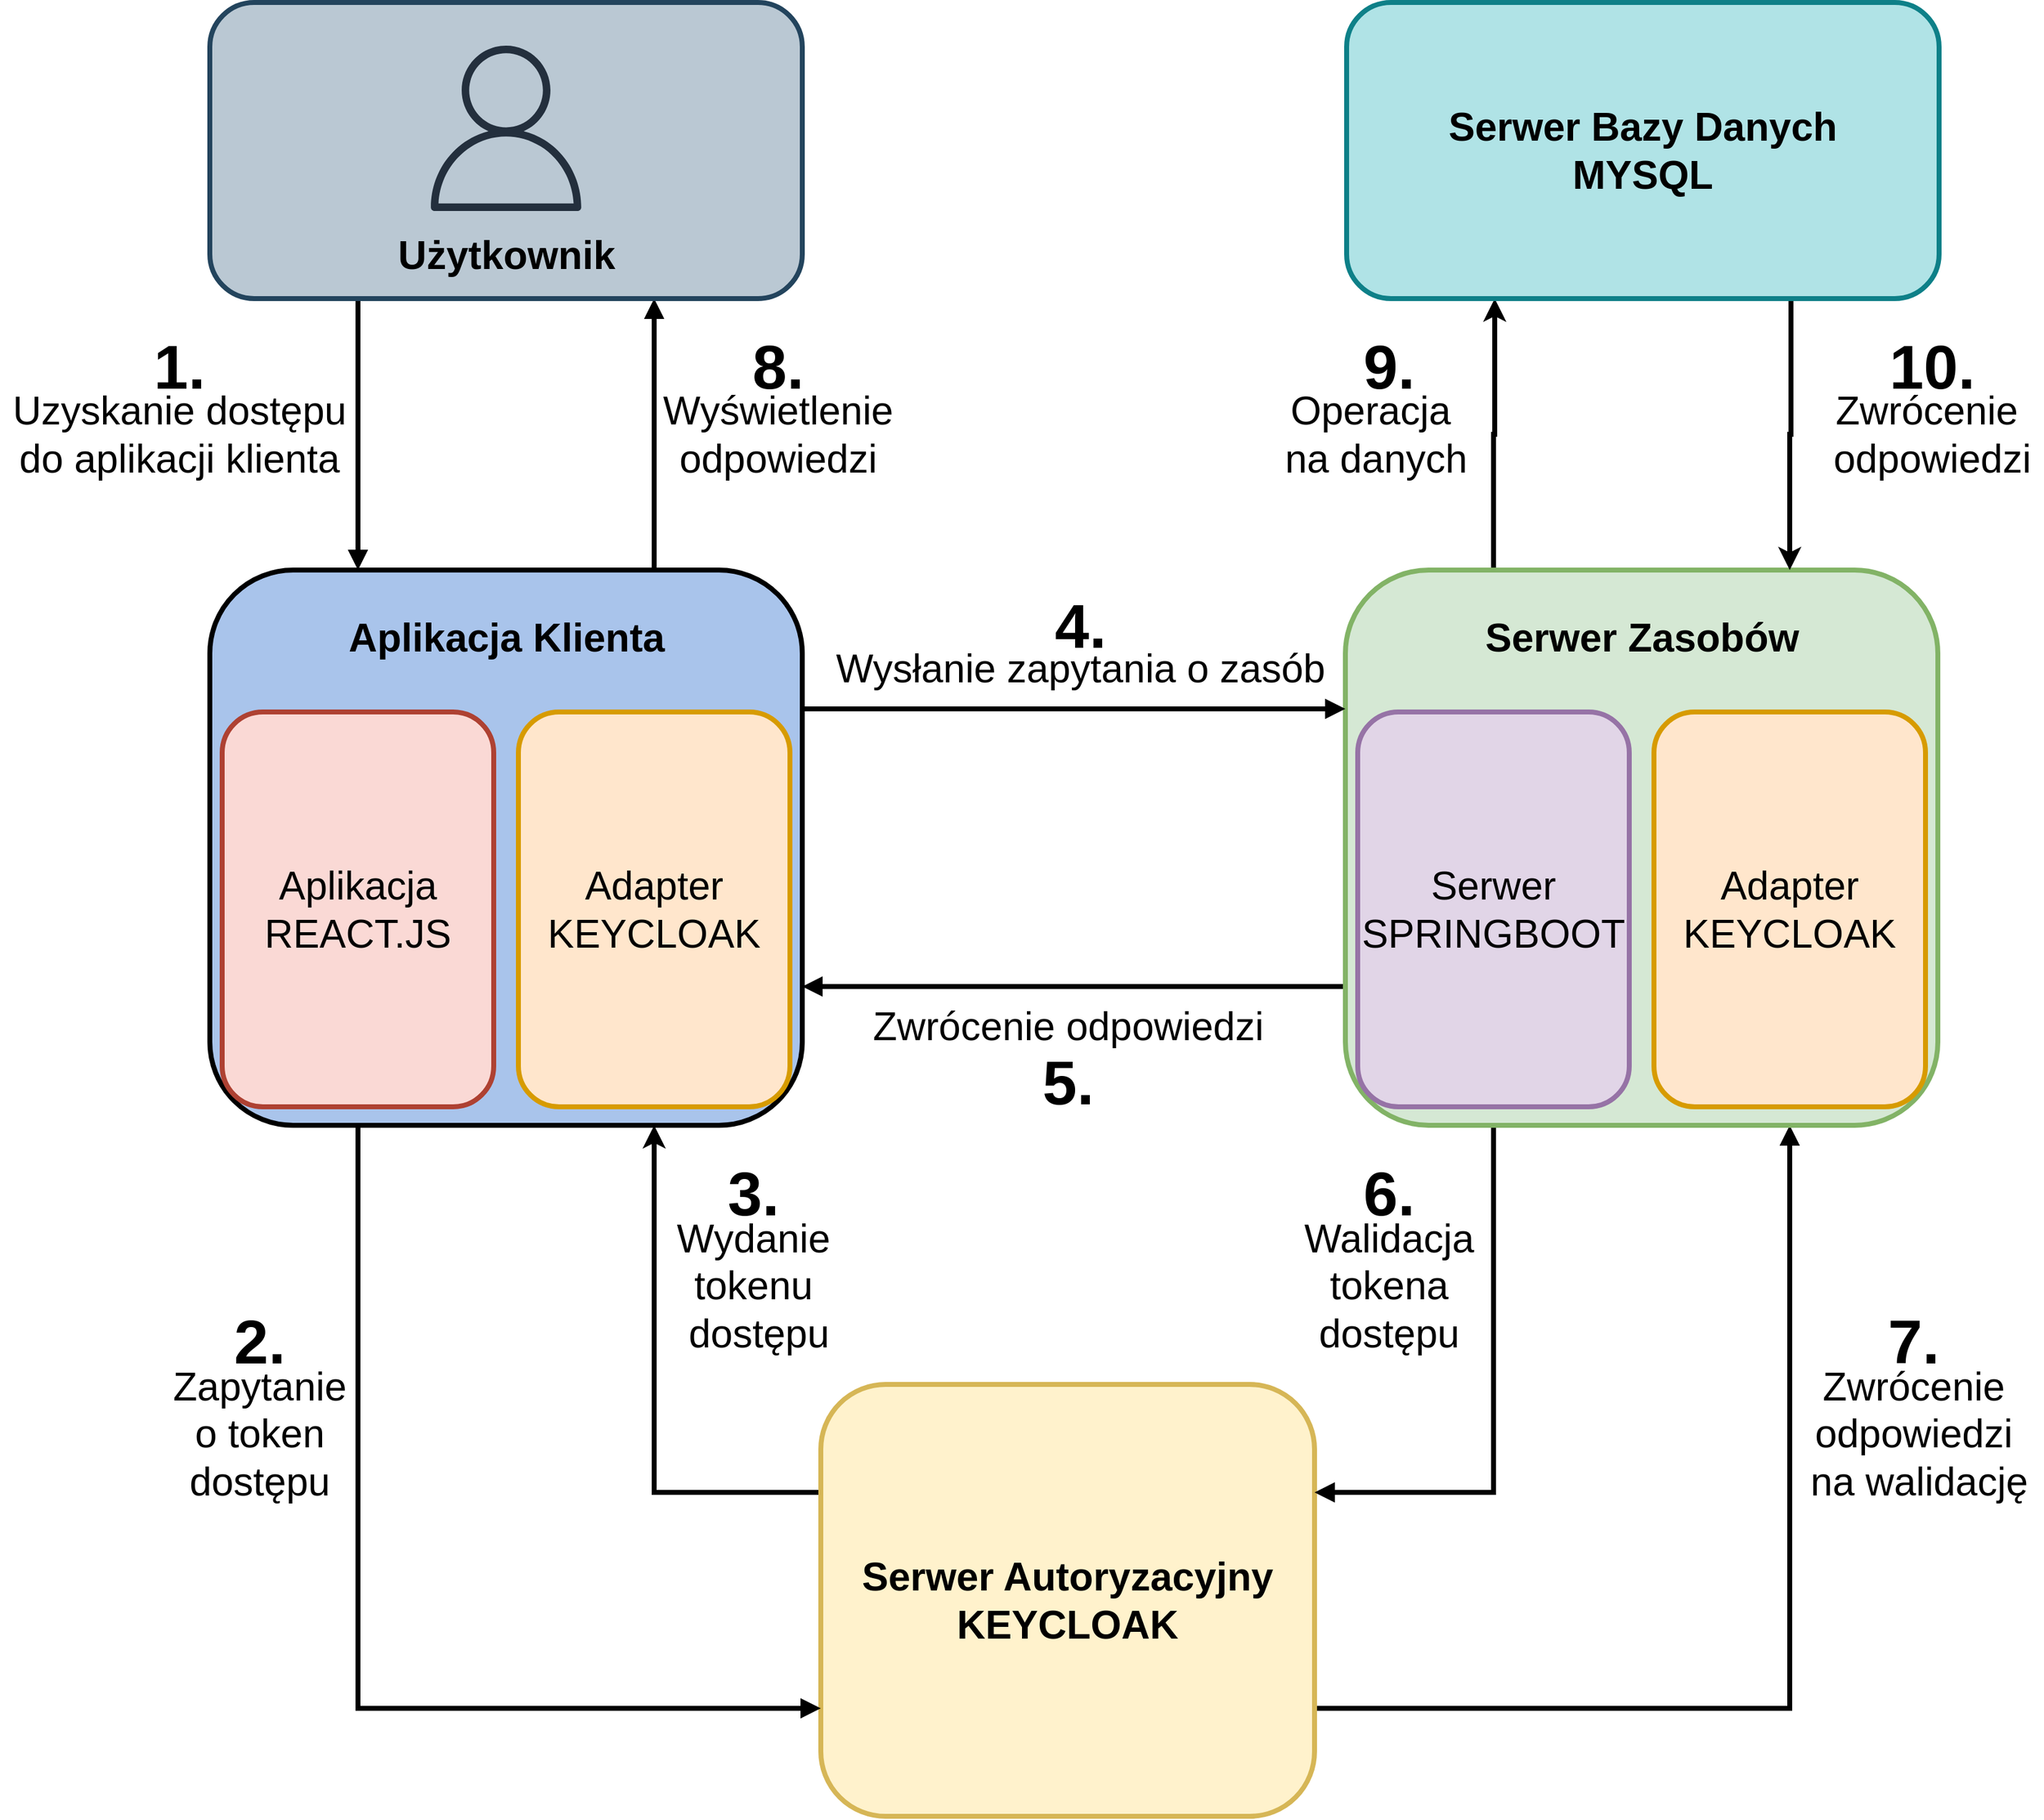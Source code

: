 <mxfile version="15.7.3" type="device"><diagram id="tul-33cusbJCAUM83Fv0" name="Strona-1"><mxGraphModel dx="2755" dy="3332" grid="1" gridSize="10" guides="1" tooltips="1" connect="1" arrows="1" fold="1" page="1" pageScale="1" pageWidth="827" pageHeight="1169" math="0" shadow="0"><root><mxCell id="0"/><mxCell id="1" parent="0"/><mxCell id="j5rOdwyWGJmOr5cOyLGO-9" style="edgeStyle=orthogonalEdgeStyle;rounded=0;orthogonalLoop=1;jettySize=auto;html=1;exitX=1;exitY=0.75;exitDx=0;exitDy=0;entryX=0.75;entryY=1;entryDx=0;entryDy=0;fontSize=16;fontColor=#000000;strokeWidth=4;endArrow=block;endFill=1;targetPerimeterSpacing=0;" parent="1" source="j5rOdwyWGJmOr5cOyLGO-1" target="j5rOdwyWGJmOr5cOyLGO-2" edge="1"><mxGeometry relative="1" as="geometry"/></mxCell><mxCell id="j5rOdwyWGJmOr5cOyLGO-12" style="edgeStyle=orthogonalEdgeStyle;rounded=0;orthogonalLoop=1;jettySize=auto;html=1;exitX=0;exitY=0.25;exitDx=0;exitDy=0;entryX=0.75;entryY=1;entryDx=0;entryDy=0;fontSize=16;fontColor=#000000;strokeWidth=4;" parent="1" source="j5rOdwyWGJmOr5cOyLGO-1" target="j5rOdwyWGJmOr5cOyLGO-3" edge="1"><mxGeometry relative="1" as="geometry"/></mxCell><mxCell id="j5rOdwyWGJmOr5cOyLGO-1" value="&lt;font style=&quot;font-size: 32px&quot;&gt;Serwer Autoryzacyjny&lt;br&gt;KEYCLOAK&lt;/font&gt;" style="rounded=1;whiteSpace=wrap;html=1;fontStyle=1;fontSize=20;labelBackgroundColor=none;fillColor=#fff2cc;strokeColor=#d6b656;strokeWidth=4;" parent="1" vertex="1"><mxGeometry x="815" y="740" width="400" height="350" as="geometry"/></mxCell><mxCell id="j5rOdwyWGJmOr5cOyLGO-8" style="edgeStyle=orthogonalEdgeStyle;rounded=0;orthogonalLoop=1;jettySize=auto;html=1;exitX=0;exitY=0.75;exitDx=0;exitDy=0;entryX=1;entryY=0.75;entryDx=0;entryDy=0;fontSize=16;fontColor=#000000;strokeWidth=4;endArrow=block;endFill=1;" parent="1" source="j5rOdwyWGJmOr5cOyLGO-2" target="j5rOdwyWGJmOr5cOyLGO-3" edge="1"><mxGeometry relative="1" as="geometry"/></mxCell><mxCell id="j5rOdwyWGJmOr5cOyLGO-10" style="edgeStyle=orthogonalEdgeStyle;rounded=0;orthogonalLoop=1;jettySize=auto;html=1;fontSize=16;fontColor=#000000;strokeWidth=4;endArrow=block;endFill=1;exitX=0.25;exitY=1;exitDx=0;exitDy=0;entryX=1;entryY=0.25;entryDx=0;entryDy=0;" parent="1" source="j5rOdwyWGJmOr5cOyLGO-2" target="j5rOdwyWGJmOr5cOyLGO-1" edge="1"><mxGeometry relative="1" as="geometry"><mxPoint x="830" y="480" as="sourcePoint"/><mxPoint x="807" y="760" as="targetPoint"/></mxGeometry></mxCell><mxCell id="sf2csniWYRz4lhS1v00--3" style="edgeStyle=orthogonalEdgeStyle;rounded=0;orthogonalLoop=1;jettySize=auto;html=1;exitX=0.25;exitY=0;exitDx=0;exitDy=0;entryX=0.25;entryY=1;entryDx=0;entryDy=0;strokeWidth=4;" edge="1" parent="1" source="j5rOdwyWGJmOr5cOyLGO-2" target="sf2csniWYRz4lhS1v00--1"><mxGeometry relative="1" as="geometry"/></mxCell><mxCell id="j5rOdwyWGJmOr5cOyLGO-2" value="" style="rounded=1;whiteSpace=wrap;html=1;fontStyle=1;fontSize=20;labelBackgroundColor=none;fillColor=#d5e8d4;strokeColor=#82b366;strokeWidth=4;" parent="1" vertex="1"><mxGeometry x="1240" y="80" width="480" height="450" as="geometry"/></mxCell><mxCell id="j5rOdwyWGJmOr5cOyLGO-7" style="edgeStyle=orthogonalEdgeStyle;rounded=0;orthogonalLoop=1;jettySize=auto;html=1;exitX=1;exitY=0.25;exitDx=0;exitDy=0;entryX=0;entryY=0.25;entryDx=0;entryDy=0;fontSize=16;fontColor=#000000;strokeWidth=4;endArrow=block;endFill=1;targetPerimeterSpacing=0;" parent="1" source="j5rOdwyWGJmOr5cOyLGO-3" target="j5rOdwyWGJmOr5cOyLGO-2" edge="1"><mxGeometry relative="1" as="geometry"/></mxCell><mxCell id="j5rOdwyWGJmOr5cOyLGO-11" style="edgeStyle=orthogonalEdgeStyle;rounded=0;orthogonalLoop=1;jettySize=auto;html=1;exitX=0.25;exitY=1;exitDx=0;exitDy=0;entryX=0;entryY=0.75;entryDx=0;entryDy=0;fontSize=16;fontColor=#000000;strokeWidth=4;endArrow=block;endFill=1;targetPerimeterSpacing=0;" parent="1" source="j5rOdwyWGJmOr5cOyLGO-3" target="j5rOdwyWGJmOr5cOyLGO-1" edge="1"><mxGeometry relative="1" as="geometry"/></mxCell><mxCell id="j5rOdwyWGJmOr5cOyLGO-24" style="edgeStyle=orthogonalEdgeStyle;rounded=0;orthogonalLoop=1;jettySize=auto;html=1;fontSize=16;fontColor=#000000;startArrow=block;startFill=1;endArrow=none;endFill=0;targetPerimeterSpacing=0;strokeWidth=4;entryX=0.25;entryY=1;entryDx=0;entryDy=0;exitX=0.25;exitY=0;exitDx=0;exitDy=0;" parent="1" source="j5rOdwyWGJmOr5cOyLGO-3" target="gYcyfmYoxR2V16T-hepv-8" edge="1"><mxGeometry relative="1" as="geometry"><mxPoint x="470" y="90" as="targetPoint"/><mxPoint x="310" y="150" as="sourcePoint"/></mxGeometry></mxCell><mxCell id="j5rOdwyWGJmOr5cOyLGO-25" style="edgeStyle=orthogonalEdgeStyle;rounded=0;orthogonalLoop=1;jettySize=auto;html=1;fontSize=16;fontColor=#000000;startArrow=none;startFill=0;endArrow=block;endFill=1;targetPerimeterSpacing=0;strokeWidth=4;entryX=0.75;entryY=1;entryDx=0;entryDy=0;exitX=0.75;exitY=0;exitDx=0;exitDy=0;" parent="1" source="j5rOdwyWGJmOr5cOyLGO-3" target="gYcyfmYoxR2V16T-hepv-8" edge="1"><mxGeometry relative="1" as="geometry"><mxPoint x="600" y="120" as="targetPoint"/><mxPoint x="710" y="140" as="sourcePoint"/></mxGeometry></mxCell><mxCell id="j5rOdwyWGJmOr5cOyLGO-3" value="" style="rounded=1;whiteSpace=wrap;html=1;fontStyle=1;fontSize=20;labelBackgroundColor=none;fillColor=#A9C4EB;strokeWidth=4;" parent="1" vertex="1"><mxGeometry x="320" y="80" width="480" height="450" as="geometry"/></mxCell><mxCell id="j5rOdwyWGJmOr5cOyLGO-16" value="Wysłanie zapytania o zasób&lt;br style=&quot;font-size: 32px;&quot;&gt;" style="text;html=1;align=center;verticalAlign=middle;resizable=0;points=[];autosize=1;strokeColor=none;fillColor=none;fontSize=32;fontColor=#000000;strokeWidth=4;" parent="1" vertex="1"><mxGeometry x="820" y="140" width="410" height="40" as="geometry"/></mxCell><mxCell id="j5rOdwyWGJmOr5cOyLGO-17" value="Zwrócenie odpowiedzi" style="text;html=1;align=center;verticalAlign=middle;resizable=0;points=[];autosize=1;strokeColor=none;fillColor=none;fontSize=32;fontColor=#000000;strokeWidth=4;" parent="1" vertex="1"><mxGeometry x="850" y="430" width="330" height="40" as="geometry"/></mxCell><mxCell id="j5rOdwyWGJmOr5cOyLGO-18" value="Walidacja &lt;br style=&quot;font-size: 32px;&quot;&gt;tokena &lt;br style=&quot;font-size: 32px;&quot;&gt;dostępu" style="text;html=1;align=center;verticalAlign=middle;resizable=0;points=[];autosize=1;strokeColor=none;fillColor=none;fontSize=32;fontColor=#000000;strokeWidth=4;" parent="1" vertex="1"><mxGeometry x="1200" y="600" width="150" height="120" as="geometry"/></mxCell><mxCell id="j5rOdwyWGJmOr5cOyLGO-19" value="Zwrócenie &lt;br style=&quot;font-size: 32px;&quot;&gt;odpowiedzi&lt;br style=&quot;font-size: 32px;&quot;&gt;&amp;nbsp;na walidację" style="text;html=1;align=center;verticalAlign=middle;resizable=0;points=[];autosize=1;strokeColor=none;fillColor=none;fontSize=32;fontColor=#000000;strokeWidth=4;" parent="1" vertex="1"><mxGeometry x="1600" y="720" width="200" height="120" as="geometry"/></mxCell><mxCell id="j5rOdwyWGJmOr5cOyLGO-20" value="Wydanie &lt;br style=&quot;font-size: 32px&quot;&gt;tokenu&lt;br style=&quot;font-size: 32px&quot;&gt;&amp;nbsp;dostępu" style="text;html=1;align=center;verticalAlign=middle;resizable=0;points=[];autosize=1;strokeColor=none;fillColor=none;fontSize=32;fontColor=#000000;strokeWidth=4;" parent="1" vertex="1"><mxGeometry x="690" y="600" width="140" height="120" as="geometry"/></mxCell><mxCell id="j5rOdwyWGJmOr5cOyLGO-21" value="Zapytanie &lt;br style=&quot;font-size: 32px;&quot;&gt;o token &lt;br style=&quot;font-size: 32px;&quot;&gt;dostępu" style="text;html=1;align=center;verticalAlign=middle;resizable=0;points=[];autosize=1;strokeColor=none;fillColor=none;fontSize=32;fontColor=#000000;strokeWidth=4;" parent="1" vertex="1"><mxGeometry x="280" y="720" width="160" height="120" as="geometry"/></mxCell><mxCell id="j5rOdwyWGJmOr5cOyLGO-22" value="Uzyskanie dostępu&lt;br style=&quot;font-size: 32px;&quot;&gt;do aplikacji klienta" style="text;html=1;align=center;verticalAlign=middle;resizable=0;points=[];autosize=1;strokeColor=none;fillColor=none;fontSize=32;fontColor=#000000;strokeWidth=4;" parent="1" vertex="1"><mxGeometry x="150" y="-70" width="290" height="80" as="geometry"/></mxCell><mxCell id="j5rOdwyWGJmOr5cOyLGO-23" value="Wyświetlenie&lt;br style=&quot;font-size: 32px;&quot;&gt;odpowiedzi" style="text;html=1;align=center;verticalAlign=middle;resizable=0;points=[];autosize=1;strokeColor=none;fillColor=none;fontSize=32;fontColor=#000000;strokeWidth=4;" parent="1" vertex="1"><mxGeometry x="680" y="-70" width="200" height="80" as="geometry"/></mxCell><mxCell id="gYcyfmYoxR2V16T-hepv-2" value="&lt;span style=&quot;font-size: 32px&quot;&gt;Adapter KEYCLOAK&lt;/span&gt;" style="rounded=1;whiteSpace=wrap;html=1;fillColor=#ffe6cc;strokeColor=#d79b00;strokeWidth=4;" parent="1" vertex="1"><mxGeometry x="1490" y="195" width="220" height="320" as="geometry"/></mxCell><mxCell id="gYcyfmYoxR2V16T-hepv-3" value="&lt;span style=&quot;font-size: 32px&quot;&gt;Serwer SPRINGBOOT&lt;/span&gt;" style="rounded=1;whiteSpace=wrap;html=1;fillColor=#e1d5e7;strokeColor=#9673a6;strokeWidth=4;" parent="1" vertex="1"><mxGeometry x="1250" y="195" width="220" height="320" as="geometry"/></mxCell><mxCell id="gYcyfmYoxR2V16T-hepv-4" value="&lt;font style=&quot;font-size: 32px&quot;&gt;Adapter KEYCLOAK&lt;/font&gt;" style="rounded=1;whiteSpace=wrap;html=1;fillColor=#ffe6cc;strokeColor=#d79b00;strokeWidth=4;" parent="1" vertex="1"><mxGeometry x="570" y="195" width="220" height="320" as="geometry"/></mxCell><mxCell id="gYcyfmYoxR2V16T-hepv-5" value="&lt;font style=&quot;font-size: 32px&quot;&gt;Aplikacja REACT.JS&lt;/font&gt;" style="rounded=1;whiteSpace=wrap;html=1;fillColor=#fad9d5;strokeColor=#ae4132;strokeWidth=4;" parent="1" vertex="1"><mxGeometry x="330" y="195" width="220" height="320" as="geometry"/></mxCell><mxCell id="gYcyfmYoxR2V16T-hepv-6" value="&lt;font style=&quot;font-size: 32px&quot;&gt;&lt;b&gt;Aplikacja Klienta&lt;/b&gt;&lt;/font&gt;" style="text;html=1;align=center;verticalAlign=middle;resizable=0;points=[];autosize=1;strokeColor=none;fillColor=none;strokeWidth=4;" parent="1" vertex="1"><mxGeometry x="425" y="120" width="270" height="30" as="geometry"/></mxCell><mxCell id="gYcyfmYoxR2V16T-hepv-7" value="&lt;font style=&quot;font-size: 32px&quot;&gt;&lt;b&gt;Serwer Zasobów&lt;/b&gt;&lt;/font&gt;" style="text;html=1;align=center;verticalAlign=middle;resizable=0;points=[];autosize=1;strokeColor=none;fillColor=none;strokeWidth=4;" parent="1" vertex="1"><mxGeometry x="1345" y="120" width="270" height="30" as="geometry"/></mxCell><mxCell id="gYcyfmYoxR2V16T-hepv-8" value="" style="rounded=1;whiteSpace=wrap;html=1;fontSize=32;fillColor=#bac8d3;strokeColor=#23445d;strokeWidth=4;" parent="1" vertex="1"><mxGeometry x="320" y="-380" width="480" height="240" as="geometry"/></mxCell><mxCell id="gYcyfmYoxR2V16T-hepv-9" value="" style="sketch=0;outlineConnect=0;fontColor=#232F3E;gradientColor=none;fillColor=#232F3D;strokeColor=none;dashed=0;verticalLabelPosition=bottom;verticalAlign=top;align=center;html=1;fontSize=12;fontStyle=0;aspect=fixed;pointerEvents=1;shape=mxgraph.aws4.user;strokeWidth=4;" parent="1" vertex="1"><mxGeometry x="493" y="-345" width="134" height="134" as="geometry"/></mxCell><mxCell id="gYcyfmYoxR2V16T-hepv-11" value="Użytkownik" style="text;html=1;align=center;verticalAlign=middle;resizable=0;points=[];autosize=1;strokeColor=none;fillColor=none;fontSize=32;fontStyle=1;strokeWidth=4;" parent="1" vertex="1"><mxGeometry x="465" y="-195" width="190" height="40" as="geometry"/></mxCell><mxCell id="gYcyfmYoxR2V16T-hepv-12" value="&lt;b&gt;&lt;font face=&quot;Helvetica&quot; style=&quot;font-size: 50px&quot;&gt;8.&lt;/font&gt;&lt;/b&gt;" style="text;html=1;align=center;verticalAlign=middle;resizable=0;points=[];autosize=1;strokeColor=none;fillColor=none;fontSize=32;fontFamily=Times New Roman;strokeWidth=4;" parent="1" vertex="1"><mxGeometry x="750" y="-110" width="60" height="50" as="geometry"/></mxCell><mxCell id="gYcyfmYoxR2V16T-hepv-13" value="&lt;b&gt;&lt;font face=&quot;Helvetica&quot; style=&quot;font-size: 50px&quot;&gt;1.&lt;/font&gt;&lt;/b&gt;" style="text;html=1;align=center;verticalAlign=middle;resizable=0;points=[];autosize=1;strokeColor=none;fillColor=none;fontSize=32;fontFamily=Times New Roman;strokeWidth=4;" parent="1" vertex="1"><mxGeometry x="265" y="-110" width="60" height="50" as="geometry"/></mxCell><mxCell id="gYcyfmYoxR2V16T-hepv-14" value="&lt;b&gt;&lt;font face=&quot;Helvetica&quot; style=&quot;font-size: 50px&quot;&gt;2.&lt;/font&gt;&lt;/b&gt;" style="text;html=1;align=center;verticalAlign=middle;resizable=0;points=[];autosize=1;strokeColor=none;fillColor=none;fontSize=32;fontFamily=Times New Roman;strokeWidth=4;" parent="1" vertex="1"><mxGeometry x="330" y="680" width="60" height="50" as="geometry"/></mxCell><mxCell id="gYcyfmYoxR2V16T-hepv-15" value="&lt;b&gt;&lt;font face=&quot;Helvetica&quot; style=&quot;font-size: 50px&quot;&gt;3.&lt;/font&gt;&lt;/b&gt;" style="text;html=1;align=center;verticalAlign=middle;resizable=0;points=[];autosize=1;strokeColor=none;fillColor=none;fontSize=32;fontFamily=Times New Roman;strokeWidth=4;" parent="1" vertex="1"><mxGeometry x="730" y="560" width="60" height="50" as="geometry"/></mxCell><mxCell id="gYcyfmYoxR2V16T-hepv-16" value="&lt;b&gt;&lt;font face=&quot;Helvetica&quot; style=&quot;font-size: 50px&quot;&gt;5.&lt;/font&gt;&lt;/b&gt;" style="text;html=1;align=center;verticalAlign=middle;resizable=0;points=[];autosize=1;strokeColor=none;fillColor=none;fontSize=32;fontFamily=Times New Roman;strokeWidth=4;" parent="1" vertex="1"><mxGeometry x="985" y="470" width="60" height="50" as="geometry"/></mxCell><mxCell id="gYcyfmYoxR2V16T-hepv-17" value="&lt;b&gt;&lt;font face=&quot;Helvetica&quot; style=&quot;font-size: 50px&quot;&gt;6.&lt;/font&gt;&lt;/b&gt;" style="text;html=1;align=center;verticalAlign=middle;resizable=0;points=[];autosize=1;strokeColor=none;fillColor=none;fontSize=32;fontFamily=Times New Roman;strokeWidth=4;" parent="1" vertex="1"><mxGeometry x="1245" y="560" width="60" height="50" as="geometry"/></mxCell><mxCell id="gYcyfmYoxR2V16T-hepv-18" value="&lt;b&gt;&lt;font face=&quot;Helvetica&quot; style=&quot;font-size: 50px&quot;&gt;4.&lt;/font&gt;&lt;/b&gt;" style="text;html=1;align=center;verticalAlign=middle;resizable=0;points=[];autosize=1;strokeColor=none;fillColor=none;fontSize=32;fontFamily=Times New Roman;strokeWidth=4;" parent="1" vertex="1"><mxGeometry x="995" y="100" width="60" height="50" as="geometry"/></mxCell><mxCell id="gYcyfmYoxR2V16T-hepv-19" value="&lt;b&gt;&lt;font face=&quot;Helvetica&quot; style=&quot;font-size: 50px&quot;&gt;7.&lt;/font&gt;&lt;/b&gt;" style="text;html=1;align=center;verticalAlign=middle;resizable=0;points=[];autosize=1;strokeColor=none;fillColor=none;fontSize=32;fontFamily=Times New Roman;strokeWidth=4;" parent="1" vertex="1"><mxGeometry x="1670" y="680" width="60" height="50" as="geometry"/></mxCell><mxCell id="sf2csniWYRz4lhS1v00--4" style="edgeStyle=orthogonalEdgeStyle;rounded=0;orthogonalLoop=1;jettySize=auto;html=1;exitX=0.75;exitY=1;exitDx=0;exitDy=0;entryX=0.75;entryY=0;entryDx=0;entryDy=0;strokeWidth=4;" edge="1" parent="1" source="sf2csniWYRz4lhS1v00--1" target="j5rOdwyWGJmOr5cOyLGO-2"><mxGeometry relative="1" as="geometry"/></mxCell><mxCell id="sf2csniWYRz4lhS1v00--1" value="&lt;span style=&quot;font-size: 32px&quot;&gt;Serwer Bazy Danych&lt;br&gt;MYSQL&lt;br&gt;&lt;/span&gt;" style="rounded=1;whiteSpace=wrap;html=1;fontStyle=1;fontSize=20;labelBackgroundColor=none;fillColor=#b0e3e6;strokeColor=#0e8088;strokeWidth=4;" vertex="1" parent="1"><mxGeometry x="1241" y="-380" width="480" height="240" as="geometry"/></mxCell><mxCell id="sf2csniWYRz4lhS1v00--7" value="Operacja&lt;br&gt;&amp;nbsp;na danych" style="text;html=1;align=center;verticalAlign=middle;resizable=0;points=[];autosize=1;strokeColor=none;fillColor=none;fontSize=32;" vertex="1" parent="1"><mxGeometry x="1175" y="-70" width="170" height="80" as="geometry"/></mxCell><mxCell id="sf2csniWYRz4lhS1v00--9" value="Zwrócenie&amp;nbsp;&lt;br&gt;odpowiedzi" style="text;html=1;align=center;verticalAlign=middle;resizable=0;points=[];autosize=1;strokeColor=none;fillColor=none;fontSize=32;" vertex="1" parent="1"><mxGeometry x="1625" y="-70" width="180" height="80" as="geometry"/></mxCell><mxCell id="sf2csniWYRz4lhS1v00--10" value="&lt;b&gt;&lt;font face=&quot;Helvetica&quot; style=&quot;font-size: 50px&quot;&gt;9.&lt;/font&gt;&lt;/b&gt;" style="text;html=1;align=center;verticalAlign=middle;resizable=0;points=[];autosize=1;strokeColor=none;fillColor=none;fontSize=32;fontFamily=Times New Roman;strokeWidth=4;" vertex="1" parent="1"><mxGeometry x="1245" y="-110" width="60" height="50" as="geometry"/></mxCell><mxCell id="sf2csniWYRz4lhS1v00--11" value="&lt;b&gt;&lt;font face=&quot;Helvetica&quot; style=&quot;font-size: 50px&quot;&gt;10.&lt;/font&gt;&lt;/b&gt;" style="text;html=1;align=center;verticalAlign=middle;resizable=0;points=[];autosize=1;strokeColor=none;fillColor=none;fontSize=32;fontFamily=Times New Roman;strokeWidth=4;" vertex="1" parent="1"><mxGeometry x="1670" y="-110" width="90" height="50" as="geometry"/></mxCell></root></mxGraphModel></diagram></mxfile>